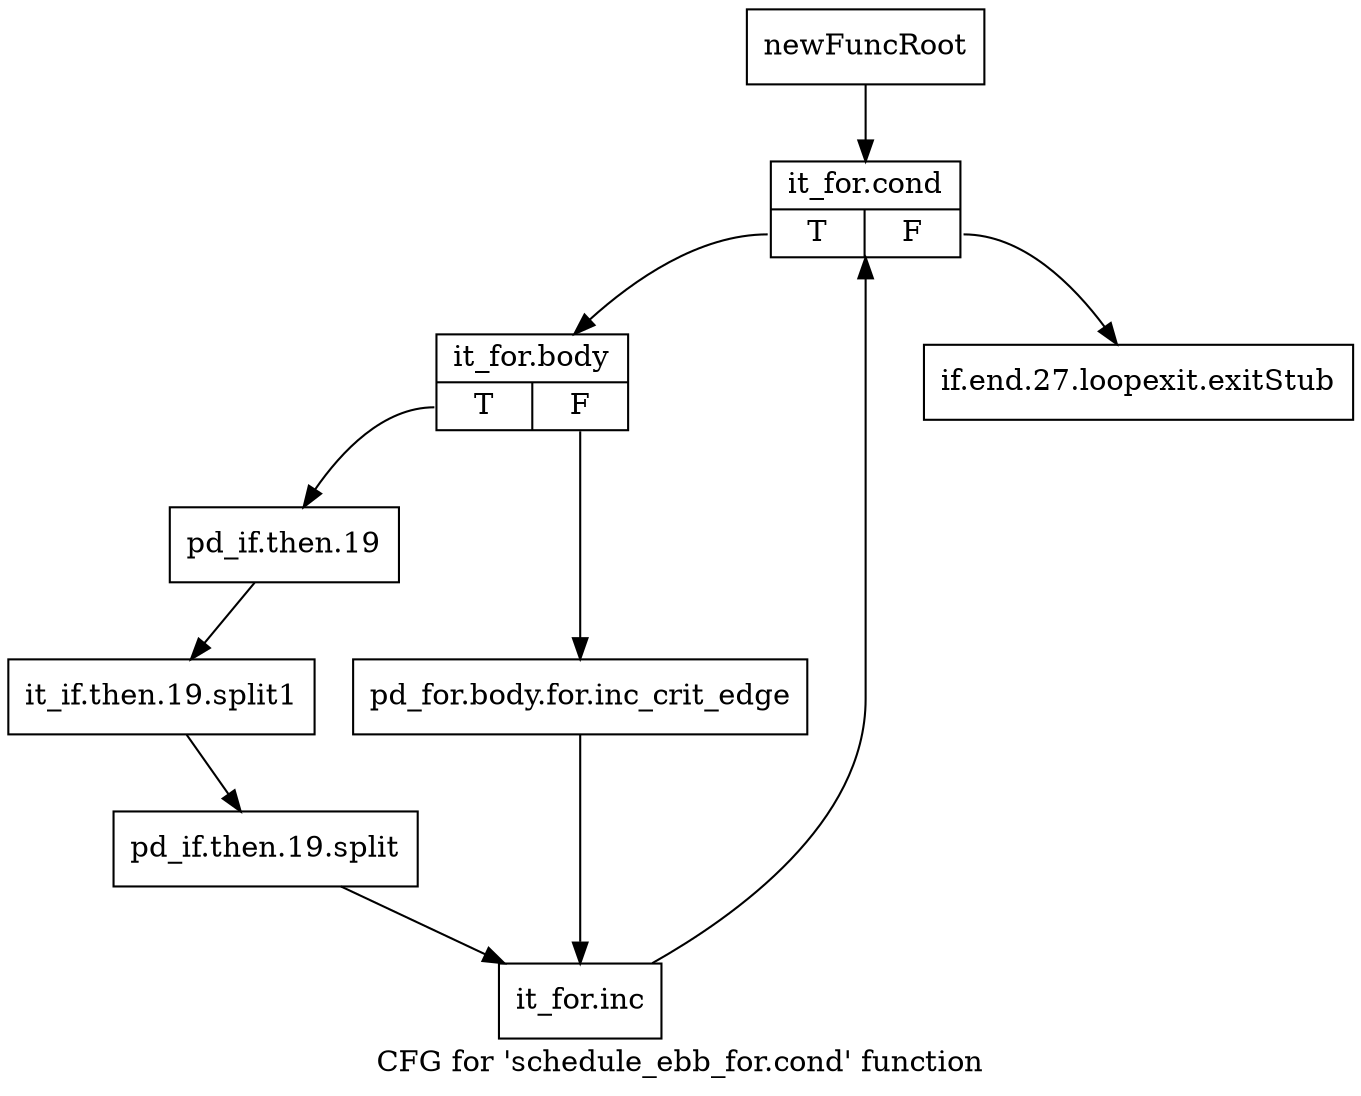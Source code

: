digraph "CFG for 'schedule_ebb_for.cond' function" {
	label="CFG for 'schedule_ebb_for.cond' function";

	Node0xc1aaa00 [shape=record,label="{newFuncRoot}"];
	Node0xc1aaa00 -> Node0xc1b02b0;
	Node0xc1b0260 [shape=record,label="{if.end.27.loopexit.exitStub}"];
	Node0xc1b02b0 [shape=record,label="{it_for.cond|{<s0>T|<s1>F}}"];
	Node0xc1b02b0:s0 -> Node0xc1b0300;
	Node0xc1b02b0:s1 -> Node0xc1b0260;
	Node0xc1b0300 [shape=record,label="{it_for.body|{<s0>T|<s1>F}}"];
	Node0xc1b0300:s0 -> Node0xc1b03a0;
	Node0xc1b0300:s1 -> Node0xc1b0350;
	Node0xc1b0350 [shape=record,label="{pd_for.body.for.inc_crit_edge}"];
	Node0xc1b0350 -> Node0xc1b03f0;
	Node0xc1b03a0 [shape=record,label="{pd_if.then.19}"];
	Node0xc1b03a0 -> Node0xfcdd470;
	Node0xfcdd470 [shape=record,label="{it_if.then.19.split1}"];
	Node0xfcdd470 -> Node0xfcc7950;
	Node0xfcc7950 [shape=record,label="{pd_if.then.19.split}"];
	Node0xfcc7950 -> Node0xc1b03f0;
	Node0xc1b03f0 [shape=record,label="{it_for.inc}"];
	Node0xc1b03f0 -> Node0xc1b02b0;
}
